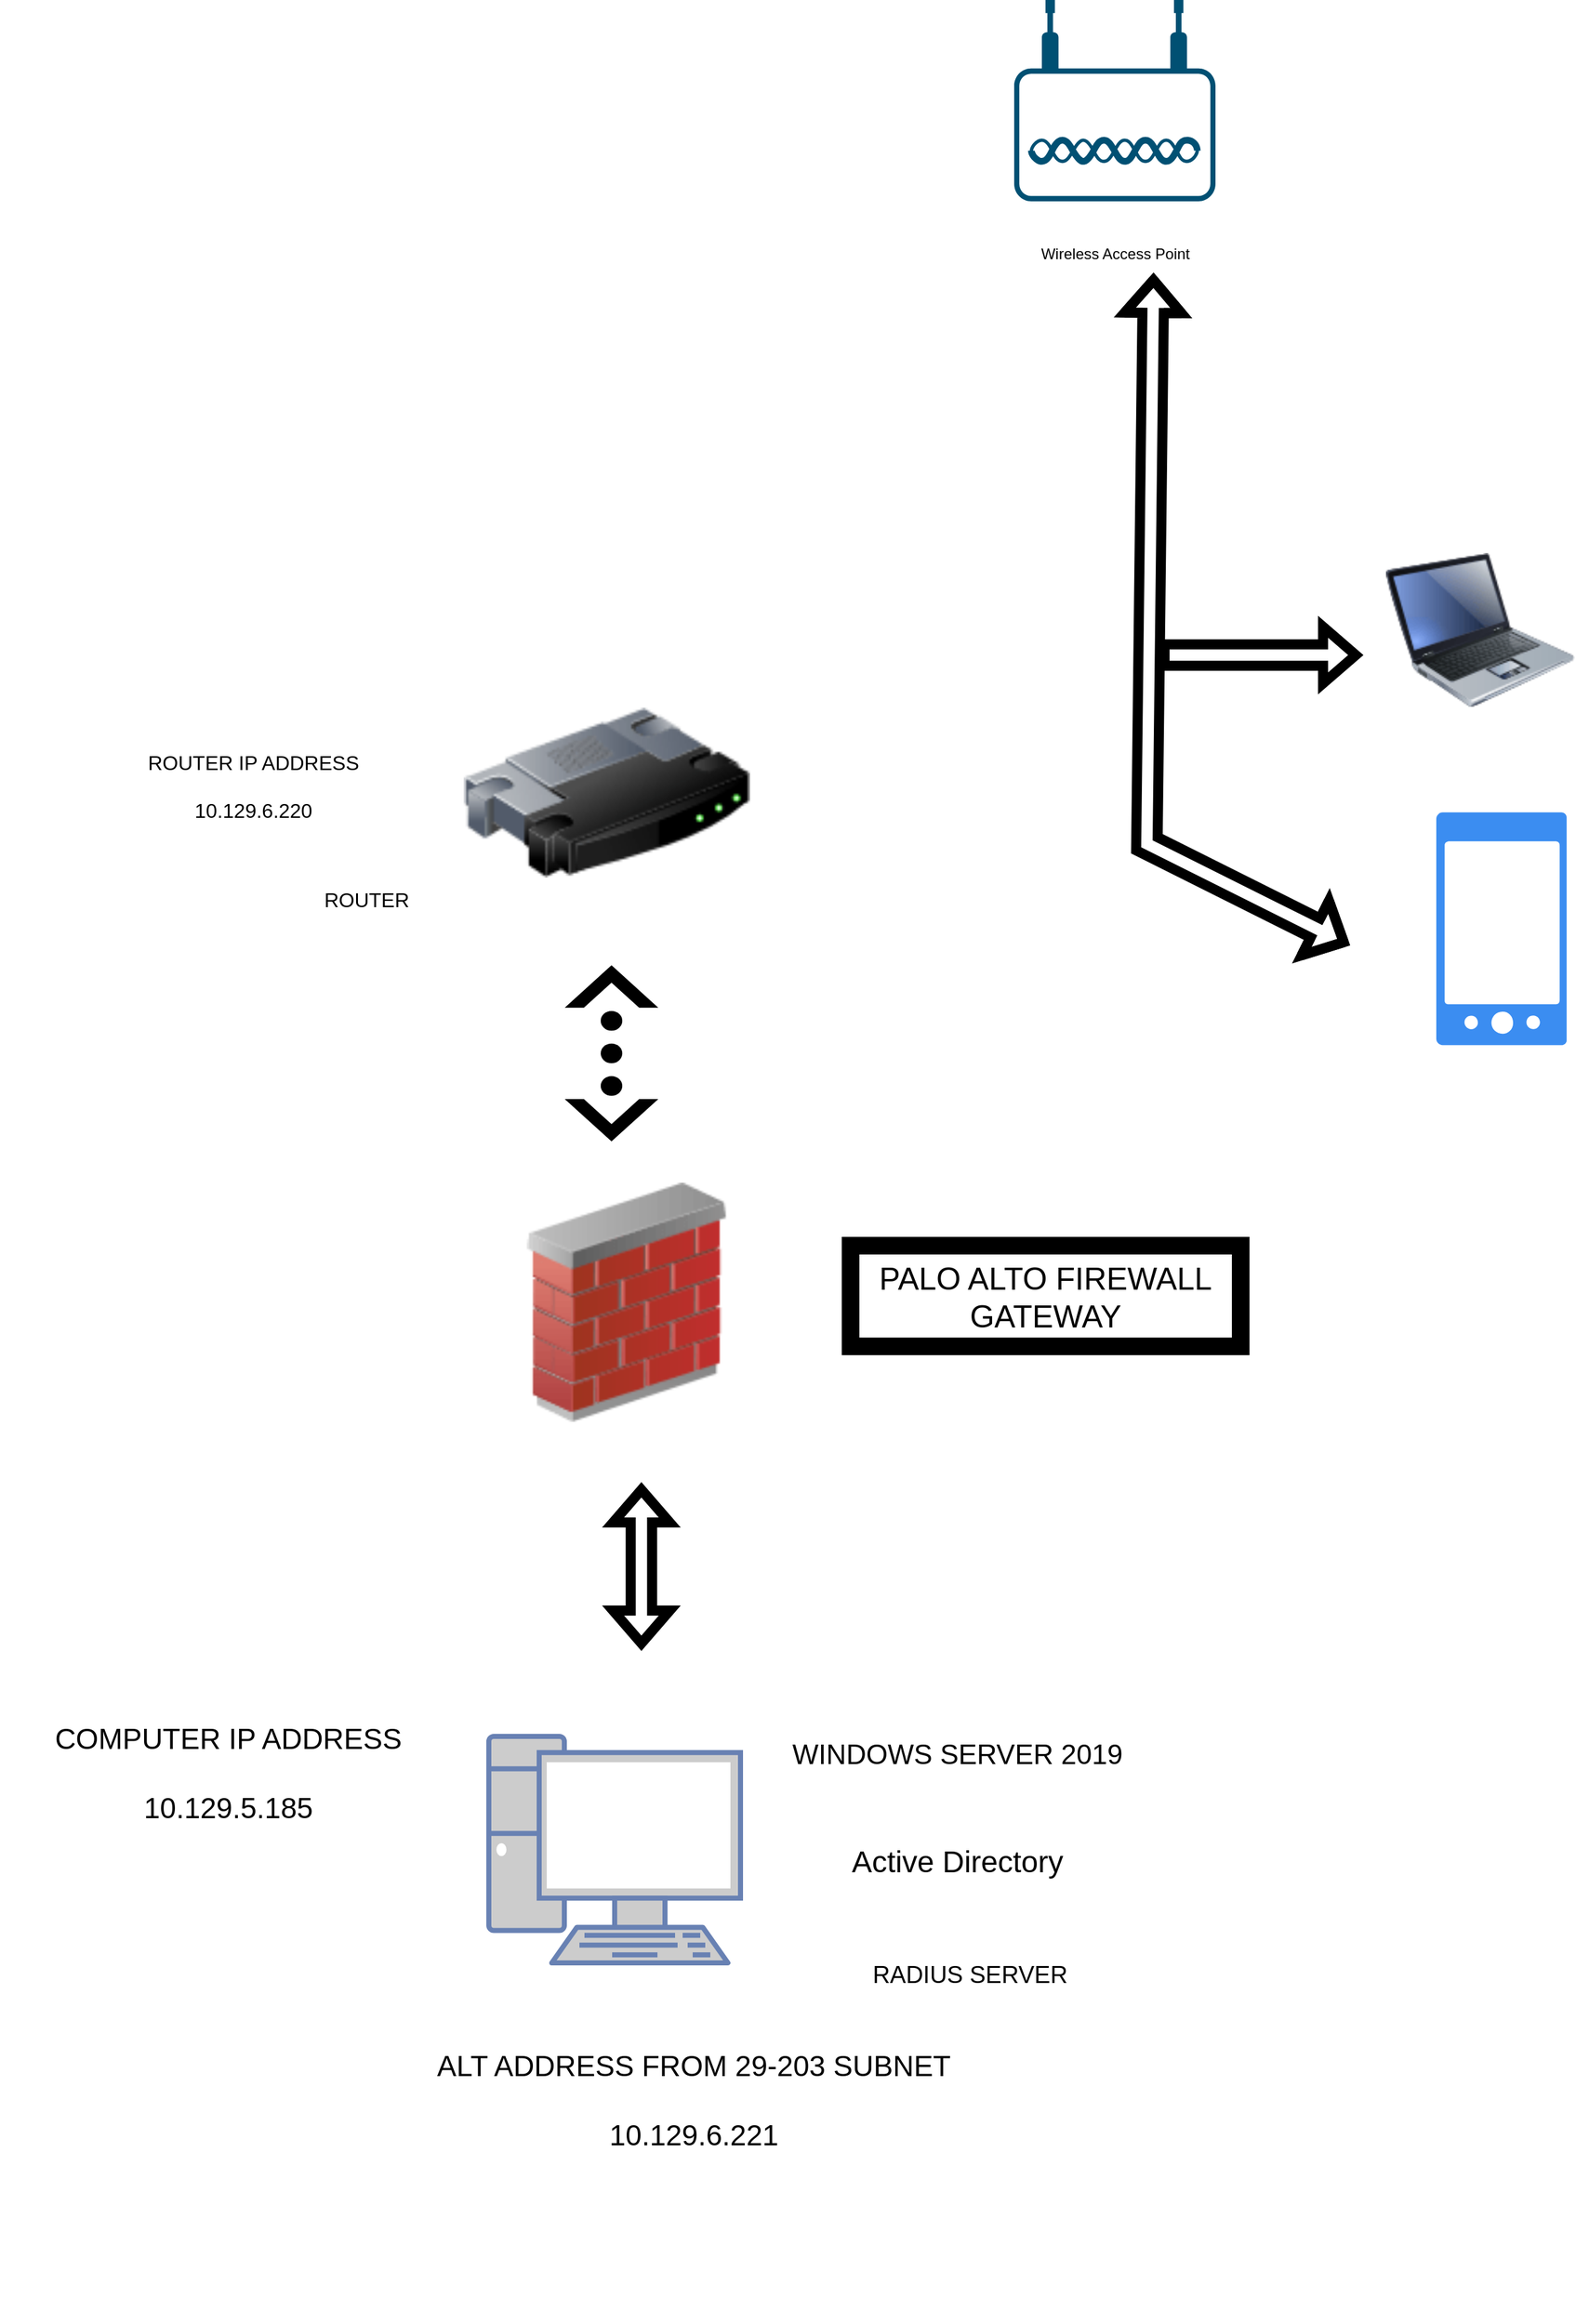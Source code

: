 <mxfile version="24.0.8" type="github">
  <diagram name="Page-1" id="Ac1VdFeOWFnkBSCcHMfR">
    <mxGraphModel dx="4895" dy="6265" grid="1" gridSize="10" guides="1" tooltips="1" connect="1" arrows="1" fold="1" page="1" pageScale="1" pageWidth="850" pageHeight="1100" math="0" shadow="0">
      <root>
        <mxCell id="0" />
        <mxCell id="1" parent="0" />
        <mxCell id="U_aHsILoJi3wV-RvtX2z-1" value="" style="image;html=1;image=img/lib/clip_art/networking/Router_128x128.png" parent="1" vertex="1">
          <mxGeometry x="-147.5" y="840" width="227.5" height="180" as="geometry" />
        </mxCell>
        <mxCell id="U_aHsILoJi3wV-RvtX2z-2" value="" style="shape=mxgraph.signs.tech.ethernet;html=1;pointerEvents=1;fillColor=#000000;strokeColor=none;verticalLabelPosition=bottom;verticalAlign=top;align=center;rotation=90;" parent="1" vertex="1">
          <mxGeometry x="-100" y="1100" width="140" height="74.34" as="geometry" />
        </mxCell>
        <mxCell id="U_aHsILoJi3wV-RvtX2z-5" value="" style="fontColor=#0066CC;verticalAlign=top;verticalLabelPosition=bottom;labelPosition=center;align=center;html=1;outlineConnect=0;fillColor=#CCCCCC;strokeColor=#6881B3;gradientColor=none;gradientDirection=north;strokeWidth=2;shape=mxgraph.networks.pc;" parent="1" vertex="1">
          <mxGeometry x="-127.5" y="1680" width="200" height="180" as="geometry" />
        </mxCell>
        <mxCell id="n0GhnP_xp3Xh2PBAm6MH-2" value="&lt;font style=&quot;font-size: 23px;&quot;&gt;COMPUTER IP ADDRESS&lt;br&gt;&lt;br&gt;&lt;/font&gt;&lt;div style=&quot;font-size: 23px;&quot;&gt;&lt;font style=&quot;font-size: 23px;&quot;&gt;10.129.5.185&lt;/font&gt;&lt;/div&gt;" style="text;html=1;align=center;verticalAlign=middle;resizable=0;points=[];autosize=1;strokeColor=none;fillColor=none;fontSize=16;" parent="1" vertex="1">
          <mxGeometry x="-480" y="1660" width="290" height="100" as="geometry" />
        </mxCell>
        <mxCell id="n0GhnP_xp3Xh2PBAm6MH-3" value="ROUTER IP ADDRESS&lt;br&gt;&lt;br&gt;10.129.6.220" style="text;html=1;align=center;verticalAlign=middle;resizable=0;points=[];autosize=1;strokeColor=none;fillColor=none;fontSize=16;" parent="1" vertex="1">
          <mxGeometry x="-410" y="890" width="190" height="70" as="geometry" />
        </mxCell>
        <mxCell id="n0GhnP_xp3Xh2PBAm6MH-12" value="ROUTER" style="text;html=1;align=center;verticalAlign=middle;resizable=0;points=[];autosize=1;strokeColor=none;fillColor=none;fontSize=16;" parent="1" vertex="1">
          <mxGeometry x="-270" y="1000" width="90" height="30" as="geometry" />
        </mxCell>
        <mxCell id="R6CpfAwiNoLqgVxxKqgZ-2" value="" style="image;html=1;image=img/lib/clip_art/computers/Laptop_128x128.png;strokeWidth=8;" vertex="1" parent="1">
          <mxGeometry x="585.48" y="730.6" width="150" height="140" as="geometry" />
        </mxCell>
        <mxCell id="R6CpfAwiNoLqgVxxKqgZ-4" value="" style="sketch=0;html=1;aspect=fixed;strokeColor=none;shadow=0;fillColor=#3B8DF1;verticalAlign=top;labelPosition=center;verticalLabelPosition=bottom;shape=mxgraph.gcp2.phone_android;strokeWidth=8;" vertex="1" parent="1">
          <mxGeometry x="625.48" y="945.6" width="103.6" height="185" as="geometry" />
        </mxCell>
        <mxCell id="R6CpfAwiNoLqgVxxKqgZ-8" value="" style="points=[[0.03,0.36,0],[0.18,0,0],[0.5,0.34,0],[0.82,0,0],[0.97,0.36,0],[1,0.67,0],[0.975,0.975,0],[0.5,1,0],[0.025,0.975,0],[0,0.67,0]];verticalLabelPosition=bottom;sketch=0;html=1;verticalAlign=top;aspect=fixed;align=center;pointerEvents=1;shape=mxgraph.cisco19.wireless_access_point;fillColor=#005073;strokeColor=none;strokeWidth=8;" vertex="1" parent="1">
          <mxGeometry x="290" y="300" width="160" height="160" as="geometry" />
        </mxCell>
        <mxCell id="R6CpfAwiNoLqgVxxKqgZ-9" value="&lt;div&gt;Wireless Access Point&lt;/div&gt;" style="text;html=1;align=center;verticalAlign=middle;resizable=0;points=[];autosize=1;strokeColor=none;fillColor=none;strokeWidth=8;" vertex="1" parent="1">
          <mxGeometry x="295" y="486.84" width="150" height="30" as="geometry" />
        </mxCell>
        <mxCell id="R6CpfAwiNoLqgVxxKqgZ-11" value="" style="shape=flexArrow;endArrow=classic;startArrow=classic;html=1;rounded=0;startWidth=23.333;startSize=5.733;entryX=0.705;entryY=1.061;entryDx=0;entryDy=0;entryPerimeter=0;strokeWidth=8;" edge="1" parent="1" target="R6CpfAwiNoLqgVxxKqgZ-9">
          <mxGeometry width="100" height="100" relative="1" as="geometry">
            <mxPoint x="555.48" y="1050.6" as="sourcePoint" />
            <mxPoint x="415.48" y="770.6" as="targetPoint" />
            <Array as="points">
              <mxPoint x="395.48" y="970.6" />
            </Array>
          </mxGeometry>
        </mxCell>
        <mxCell id="R6CpfAwiNoLqgVxxKqgZ-12" value="" style="shape=flexArrow;endArrow=classic;html=1;rounded=0;strokeWidth=8;" edge="1" parent="1">
          <mxGeometry width="50" height="50" relative="1" as="geometry">
            <mxPoint x="405.48" y="820.6" as="sourcePoint" />
            <mxPoint x="565.48" y="820.6" as="targetPoint" />
          </mxGeometry>
        </mxCell>
        <mxCell id="R6CpfAwiNoLqgVxxKqgZ-24" value="&lt;font style=&quot;font-size: 24px;&quot;&gt;Active Directory&lt;font style=&quot;font-size: 24px;&quot;&gt;&lt;br&gt;&lt;/font&gt;&lt;/font&gt;" style="text;html=1;align=center;verticalAlign=middle;whiteSpace=wrap;rounded=0;strokeWidth=8;perimeterSpacing=6;" vertex="1" parent="1">
          <mxGeometry x="140" y="1750" width="210" height="60" as="geometry" />
        </mxCell>
        <mxCell id="R6CpfAwiNoLqgVxxKqgZ-25" value="&lt;font style=&quot;font-size: 22px;&quot;&gt;WINDOWS SERVER 2019&lt;font style=&quot;font-size: 22px;&quot;&gt;&lt;font style=&quot;font-size: 22px;&quot;&gt;&lt;br&gt;&lt;/font&gt;&lt;/font&gt;&lt;/font&gt;" style="text;html=1;align=center;verticalAlign=middle;whiteSpace=wrap;rounded=0;" vertex="1" parent="1">
          <mxGeometry x="95" y="1660" width="300" height="70" as="geometry" />
        </mxCell>
        <mxCell id="R6CpfAwiNoLqgVxxKqgZ-30" value="&lt;font style=&quot;font-size: 19px;&quot;&gt;RADIUS SERVER&lt;/font&gt;" style="text;html=1;align=center;verticalAlign=middle;whiteSpace=wrap;rounded=0;" vertex="1" parent="1">
          <mxGeometry x="120" y="1830" width="270" height="80" as="geometry" />
        </mxCell>
        <mxCell id="R6CpfAwiNoLqgVxxKqgZ-31" value="&lt;font style=&quot;font-size: 23px;&quot;&gt;ALT ADDRESS FROM 29-203 SUBNET&lt;br&gt;&lt;br&gt;&lt;/font&gt;&lt;div style=&quot;font-size: 23px;&quot;&gt;&lt;font style=&quot;font-size: 23px;&quot;&gt;10.129.6.221&lt;/font&gt;&lt;/div&gt;" style="text;html=1;align=center;verticalAlign=middle;resizable=0;points=[];autosize=1;strokeColor=none;fillColor=none;fontSize=16;" vertex="1" parent="1">
          <mxGeometry x="-170" y="1920" width="410" height="100" as="geometry" />
        </mxCell>
        <mxCell id="R6CpfAwiNoLqgVxxKqgZ-32" value="" style="image;html=1;image=img/lib/clip_art/networking/Firewall_02_128x128.png" vertex="1" parent="1">
          <mxGeometry x="-115.0" y="1240" width="195" height="190" as="geometry" />
        </mxCell>
        <mxCell id="R6CpfAwiNoLqgVxxKqgZ-35" value="" style="rounded=0;whiteSpace=wrap;html=1;opacity=0;strokeColor=#1F80FF;strokeWidth=12;" vertex="1" parent="1">
          <mxGeometry x="-510" y="1550" width="1010" height="590" as="geometry" />
        </mxCell>
        <mxCell id="R6CpfAwiNoLqgVxxKqgZ-36" value="" style="shape=flexArrow;endArrow=classic;startArrow=classic;html=1;rounded=0;strokeWidth=8;" edge="1" parent="1">
          <mxGeometry width="100" height="100" relative="1" as="geometry">
            <mxPoint x="-6.25" y="1610" as="sourcePoint" />
            <mxPoint x="-6.25" y="1480" as="targetPoint" />
          </mxGeometry>
        </mxCell>
        <mxCell id="R6CpfAwiNoLqgVxxKqgZ-38" value="&lt;font style=&quot;font-size: 25px;&quot;&gt;PALO ALTO FIREWALL GATEWAY&lt;/font&gt;" style="text;html=1;align=center;verticalAlign=middle;whiteSpace=wrap;rounded=0;strokeWidth=14;fillColor=default;strokeColor=default;" vertex="1" parent="1">
          <mxGeometry x="160" y="1290" width="310" height="80" as="geometry" />
        </mxCell>
      </root>
    </mxGraphModel>
  </diagram>
</mxfile>
